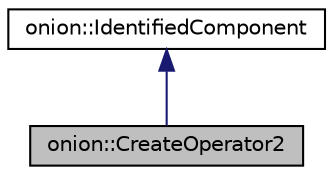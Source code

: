 digraph "onion::CreateOperator2"
{
 // LATEX_PDF_SIZE
  edge [fontname="Helvetica",fontsize="10",labelfontname="Helvetica",labelfontsize="10"];
  node [fontname="Helvetica",fontsize="10",shape=record];
  Node1 [label="onion::CreateOperator2",height=0.2,width=0.4,color="black", fillcolor="grey75", style="filled", fontcolor="black",tooltip="Defines the interface of the Create Operator."];
  Node2 -> Node1 [dir="back",color="midnightblue",fontsize="10",style="solid",fontname="Helvetica"];
  Node2 [label="onion::IdentifiedComponent",height=0.2,width=0.4,color="black", fillcolor="white", style="filled",URL="$classonion_1_1_identified_component.html",tooltip="Onion components derive from this class in order to add identification functionality."];
}
